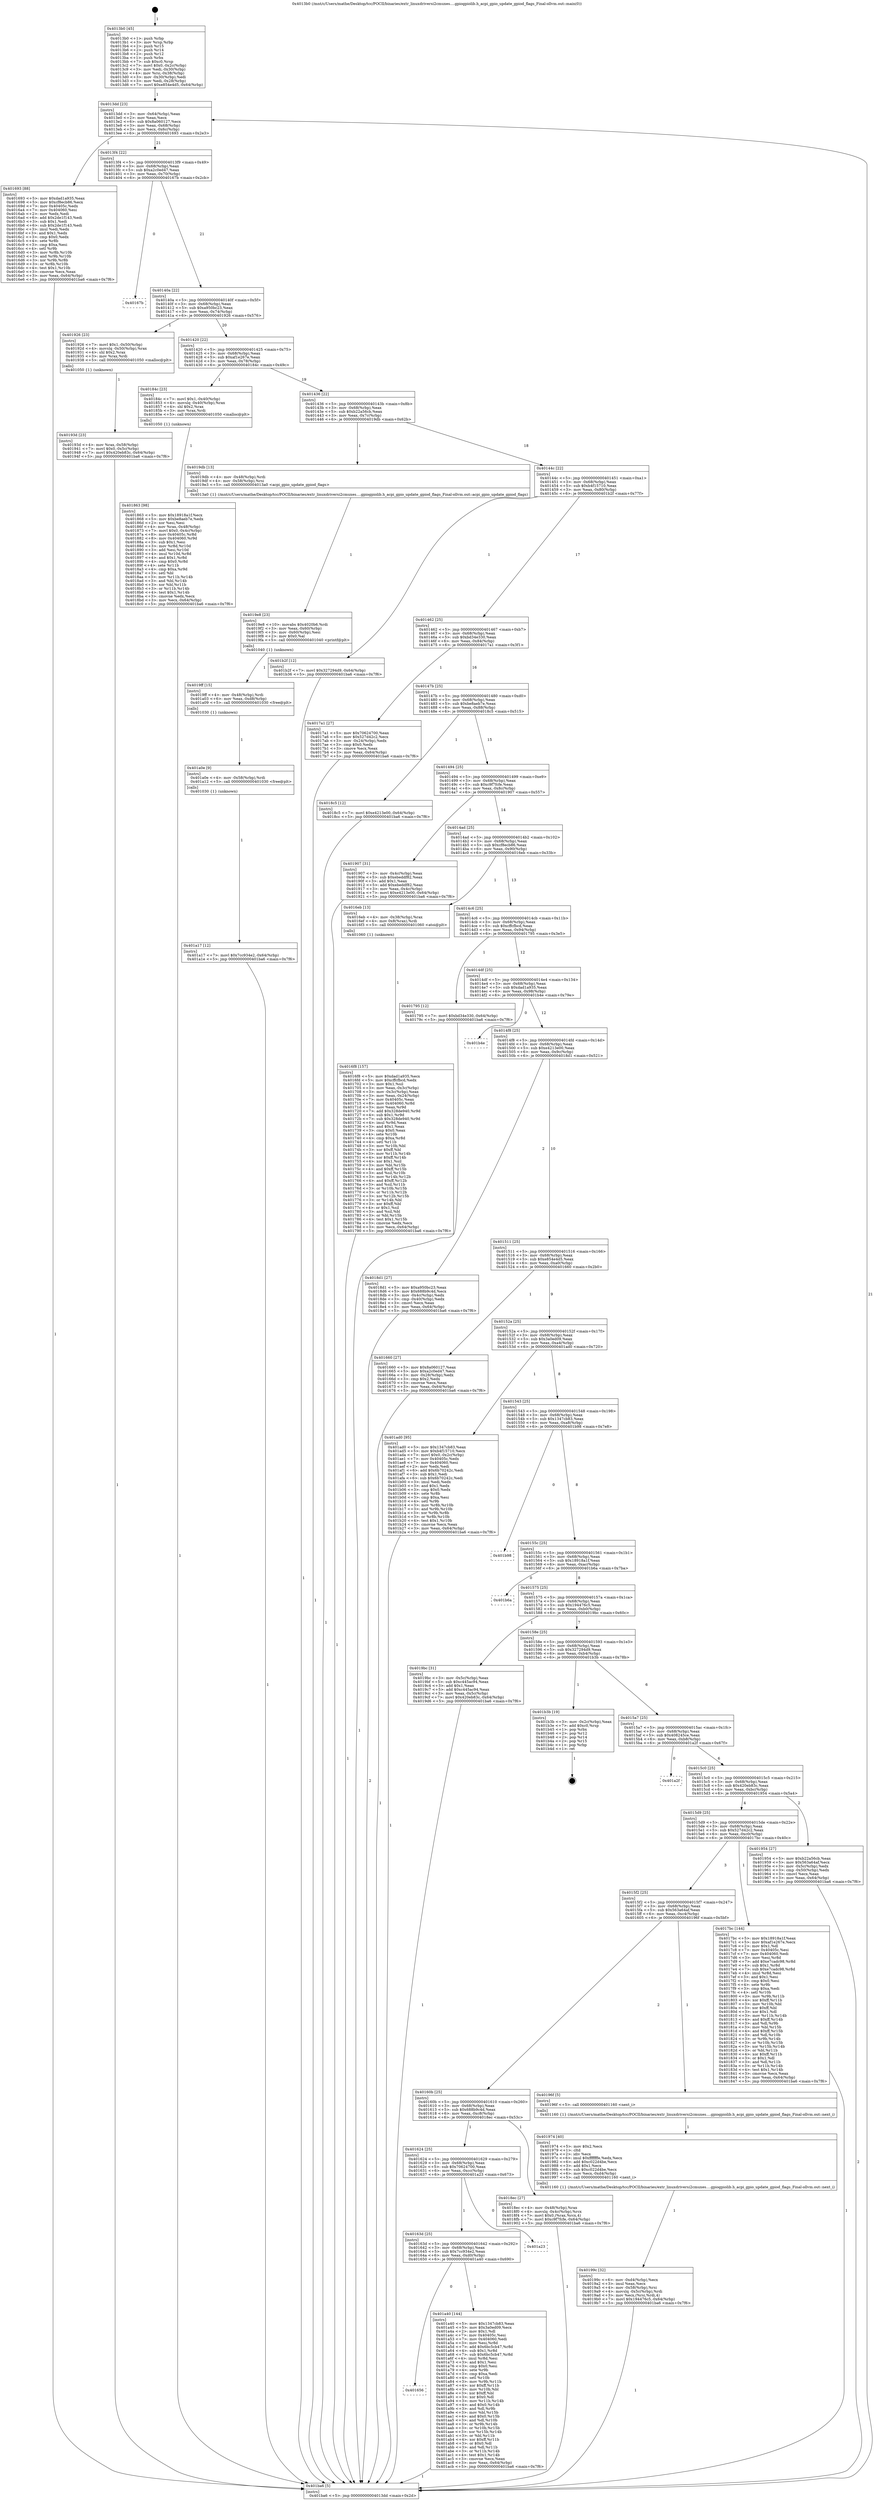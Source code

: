 digraph "0x4013b0" {
  label = "0x4013b0 (/mnt/c/Users/mathe/Desktop/tcc/POCII/binaries/extr_linuxdriversi2cmuxes....gpiogpiolib.h_acpi_gpio_update_gpiod_flags_Final-ollvm.out::main(0))"
  labelloc = "t"
  node[shape=record]

  Entry [label="",width=0.3,height=0.3,shape=circle,fillcolor=black,style=filled]
  "0x4013dd" [label="{
     0x4013dd [23]\l
     | [instrs]\l
     &nbsp;&nbsp;0x4013dd \<+3\>: mov -0x64(%rbp),%eax\l
     &nbsp;&nbsp;0x4013e0 \<+2\>: mov %eax,%ecx\l
     &nbsp;&nbsp;0x4013e2 \<+6\>: sub $0x8a060127,%ecx\l
     &nbsp;&nbsp;0x4013e8 \<+3\>: mov %eax,-0x68(%rbp)\l
     &nbsp;&nbsp;0x4013eb \<+3\>: mov %ecx,-0x6c(%rbp)\l
     &nbsp;&nbsp;0x4013ee \<+6\>: je 0000000000401693 \<main+0x2e3\>\l
  }"]
  "0x401693" [label="{
     0x401693 [88]\l
     | [instrs]\l
     &nbsp;&nbsp;0x401693 \<+5\>: mov $0xdad1a935,%eax\l
     &nbsp;&nbsp;0x401698 \<+5\>: mov $0xcf8ecb86,%ecx\l
     &nbsp;&nbsp;0x40169d \<+7\>: mov 0x40405c,%edx\l
     &nbsp;&nbsp;0x4016a4 \<+7\>: mov 0x404060,%esi\l
     &nbsp;&nbsp;0x4016ab \<+2\>: mov %edx,%edi\l
     &nbsp;&nbsp;0x4016ad \<+6\>: add $0x2de1f143,%edi\l
     &nbsp;&nbsp;0x4016b3 \<+3\>: sub $0x1,%edi\l
     &nbsp;&nbsp;0x4016b6 \<+6\>: sub $0x2de1f143,%edi\l
     &nbsp;&nbsp;0x4016bc \<+3\>: imul %edi,%edx\l
     &nbsp;&nbsp;0x4016bf \<+3\>: and $0x1,%edx\l
     &nbsp;&nbsp;0x4016c2 \<+3\>: cmp $0x0,%edx\l
     &nbsp;&nbsp;0x4016c5 \<+4\>: sete %r8b\l
     &nbsp;&nbsp;0x4016c9 \<+3\>: cmp $0xa,%esi\l
     &nbsp;&nbsp;0x4016cc \<+4\>: setl %r9b\l
     &nbsp;&nbsp;0x4016d0 \<+3\>: mov %r8b,%r10b\l
     &nbsp;&nbsp;0x4016d3 \<+3\>: and %r9b,%r10b\l
     &nbsp;&nbsp;0x4016d6 \<+3\>: xor %r9b,%r8b\l
     &nbsp;&nbsp;0x4016d9 \<+3\>: or %r8b,%r10b\l
     &nbsp;&nbsp;0x4016dc \<+4\>: test $0x1,%r10b\l
     &nbsp;&nbsp;0x4016e0 \<+3\>: cmovne %ecx,%eax\l
     &nbsp;&nbsp;0x4016e3 \<+3\>: mov %eax,-0x64(%rbp)\l
     &nbsp;&nbsp;0x4016e6 \<+5\>: jmp 0000000000401ba6 \<main+0x7f6\>\l
  }"]
  "0x4013f4" [label="{
     0x4013f4 [22]\l
     | [instrs]\l
     &nbsp;&nbsp;0x4013f4 \<+5\>: jmp 00000000004013f9 \<main+0x49\>\l
     &nbsp;&nbsp;0x4013f9 \<+3\>: mov -0x68(%rbp),%eax\l
     &nbsp;&nbsp;0x4013fc \<+5\>: sub $0xa2c0ed47,%eax\l
     &nbsp;&nbsp;0x401401 \<+3\>: mov %eax,-0x70(%rbp)\l
     &nbsp;&nbsp;0x401404 \<+6\>: je 000000000040167b \<main+0x2cb\>\l
  }"]
  Exit [label="",width=0.3,height=0.3,shape=circle,fillcolor=black,style=filled,peripheries=2]
  "0x40167b" [label="{
     0x40167b\l
  }", style=dashed]
  "0x40140a" [label="{
     0x40140a [22]\l
     | [instrs]\l
     &nbsp;&nbsp;0x40140a \<+5\>: jmp 000000000040140f \<main+0x5f\>\l
     &nbsp;&nbsp;0x40140f \<+3\>: mov -0x68(%rbp),%eax\l
     &nbsp;&nbsp;0x401412 \<+5\>: sub $0xa950bc23,%eax\l
     &nbsp;&nbsp;0x401417 \<+3\>: mov %eax,-0x74(%rbp)\l
     &nbsp;&nbsp;0x40141a \<+6\>: je 0000000000401926 \<main+0x576\>\l
  }"]
  "0x401656" [label="{
     0x401656\l
  }", style=dashed]
  "0x401926" [label="{
     0x401926 [23]\l
     | [instrs]\l
     &nbsp;&nbsp;0x401926 \<+7\>: movl $0x1,-0x50(%rbp)\l
     &nbsp;&nbsp;0x40192d \<+4\>: movslq -0x50(%rbp),%rax\l
     &nbsp;&nbsp;0x401931 \<+4\>: shl $0x2,%rax\l
     &nbsp;&nbsp;0x401935 \<+3\>: mov %rax,%rdi\l
     &nbsp;&nbsp;0x401938 \<+5\>: call 0000000000401050 \<malloc@plt\>\l
     | [calls]\l
     &nbsp;&nbsp;0x401050 \{1\} (unknown)\l
  }"]
  "0x401420" [label="{
     0x401420 [22]\l
     | [instrs]\l
     &nbsp;&nbsp;0x401420 \<+5\>: jmp 0000000000401425 \<main+0x75\>\l
     &nbsp;&nbsp;0x401425 \<+3\>: mov -0x68(%rbp),%eax\l
     &nbsp;&nbsp;0x401428 \<+5\>: sub $0xaf1e267e,%eax\l
     &nbsp;&nbsp;0x40142d \<+3\>: mov %eax,-0x78(%rbp)\l
     &nbsp;&nbsp;0x401430 \<+6\>: je 000000000040184c \<main+0x49c\>\l
  }"]
  "0x401a40" [label="{
     0x401a40 [144]\l
     | [instrs]\l
     &nbsp;&nbsp;0x401a40 \<+5\>: mov $0x1347cb83,%eax\l
     &nbsp;&nbsp;0x401a45 \<+5\>: mov $0x3a0ed09,%ecx\l
     &nbsp;&nbsp;0x401a4a \<+2\>: mov $0x1,%dl\l
     &nbsp;&nbsp;0x401a4c \<+7\>: mov 0x40405c,%esi\l
     &nbsp;&nbsp;0x401a53 \<+7\>: mov 0x404060,%edi\l
     &nbsp;&nbsp;0x401a5a \<+3\>: mov %esi,%r8d\l
     &nbsp;&nbsp;0x401a5d \<+7\>: add $0x6bc5cb47,%r8d\l
     &nbsp;&nbsp;0x401a64 \<+4\>: sub $0x1,%r8d\l
     &nbsp;&nbsp;0x401a68 \<+7\>: sub $0x6bc5cb47,%r8d\l
     &nbsp;&nbsp;0x401a6f \<+4\>: imul %r8d,%esi\l
     &nbsp;&nbsp;0x401a73 \<+3\>: and $0x1,%esi\l
     &nbsp;&nbsp;0x401a76 \<+3\>: cmp $0x0,%esi\l
     &nbsp;&nbsp;0x401a79 \<+4\>: sete %r9b\l
     &nbsp;&nbsp;0x401a7d \<+3\>: cmp $0xa,%edi\l
     &nbsp;&nbsp;0x401a80 \<+4\>: setl %r10b\l
     &nbsp;&nbsp;0x401a84 \<+3\>: mov %r9b,%r11b\l
     &nbsp;&nbsp;0x401a87 \<+4\>: xor $0xff,%r11b\l
     &nbsp;&nbsp;0x401a8b \<+3\>: mov %r10b,%bl\l
     &nbsp;&nbsp;0x401a8e \<+3\>: xor $0xff,%bl\l
     &nbsp;&nbsp;0x401a91 \<+3\>: xor $0x0,%dl\l
     &nbsp;&nbsp;0x401a94 \<+3\>: mov %r11b,%r14b\l
     &nbsp;&nbsp;0x401a97 \<+4\>: and $0x0,%r14b\l
     &nbsp;&nbsp;0x401a9b \<+3\>: and %dl,%r9b\l
     &nbsp;&nbsp;0x401a9e \<+3\>: mov %bl,%r15b\l
     &nbsp;&nbsp;0x401aa1 \<+4\>: and $0x0,%r15b\l
     &nbsp;&nbsp;0x401aa5 \<+3\>: and %dl,%r10b\l
     &nbsp;&nbsp;0x401aa8 \<+3\>: or %r9b,%r14b\l
     &nbsp;&nbsp;0x401aab \<+3\>: or %r10b,%r15b\l
     &nbsp;&nbsp;0x401aae \<+3\>: xor %r15b,%r14b\l
     &nbsp;&nbsp;0x401ab1 \<+3\>: or %bl,%r11b\l
     &nbsp;&nbsp;0x401ab4 \<+4\>: xor $0xff,%r11b\l
     &nbsp;&nbsp;0x401ab8 \<+3\>: or $0x0,%dl\l
     &nbsp;&nbsp;0x401abb \<+3\>: and %dl,%r11b\l
     &nbsp;&nbsp;0x401abe \<+3\>: or %r11b,%r14b\l
     &nbsp;&nbsp;0x401ac1 \<+4\>: test $0x1,%r14b\l
     &nbsp;&nbsp;0x401ac5 \<+3\>: cmovne %ecx,%eax\l
     &nbsp;&nbsp;0x401ac8 \<+3\>: mov %eax,-0x64(%rbp)\l
     &nbsp;&nbsp;0x401acb \<+5\>: jmp 0000000000401ba6 \<main+0x7f6\>\l
  }"]
  "0x40184c" [label="{
     0x40184c [23]\l
     | [instrs]\l
     &nbsp;&nbsp;0x40184c \<+7\>: movl $0x1,-0x40(%rbp)\l
     &nbsp;&nbsp;0x401853 \<+4\>: movslq -0x40(%rbp),%rax\l
     &nbsp;&nbsp;0x401857 \<+4\>: shl $0x2,%rax\l
     &nbsp;&nbsp;0x40185b \<+3\>: mov %rax,%rdi\l
     &nbsp;&nbsp;0x40185e \<+5\>: call 0000000000401050 \<malloc@plt\>\l
     | [calls]\l
     &nbsp;&nbsp;0x401050 \{1\} (unknown)\l
  }"]
  "0x401436" [label="{
     0x401436 [22]\l
     | [instrs]\l
     &nbsp;&nbsp;0x401436 \<+5\>: jmp 000000000040143b \<main+0x8b\>\l
     &nbsp;&nbsp;0x40143b \<+3\>: mov -0x68(%rbp),%eax\l
     &nbsp;&nbsp;0x40143e \<+5\>: sub $0xb22a56cb,%eax\l
     &nbsp;&nbsp;0x401443 \<+3\>: mov %eax,-0x7c(%rbp)\l
     &nbsp;&nbsp;0x401446 \<+6\>: je 00000000004019db \<main+0x62b\>\l
  }"]
  "0x40163d" [label="{
     0x40163d [25]\l
     | [instrs]\l
     &nbsp;&nbsp;0x40163d \<+5\>: jmp 0000000000401642 \<main+0x292\>\l
     &nbsp;&nbsp;0x401642 \<+3\>: mov -0x68(%rbp),%eax\l
     &nbsp;&nbsp;0x401645 \<+5\>: sub $0x7cc934e2,%eax\l
     &nbsp;&nbsp;0x40164a \<+6\>: mov %eax,-0xd0(%rbp)\l
     &nbsp;&nbsp;0x401650 \<+6\>: je 0000000000401a40 \<main+0x690\>\l
  }"]
  "0x4019db" [label="{
     0x4019db [13]\l
     | [instrs]\l
     &nbsp;&nbsp;0x4019db \<+4\>: mov -0x48(%rbp),%rdi\l
     &nbsp;&nbsp;0x4019df \<+4\>: mov -0x58(%rbp),%rsi\l
     &nbsp;&nbsp;0x4019e3 \<+5\>: call 00000000004013a0 \<acpi_gpio_update_gpiod_flags\>\l
     | [calls]\l
     &nbsp;&nbsp;0x4013a0 \{1\} (/mnt/c/Users/mathe/Desktop/tcc/POCII/binaries/extr_linuxdriversi2cmuxes....gpiogpiolib.h_acpi_gpio_update_gpiod_flags_Final-ollvm.out::acpi_gpio_update_gpiod_flags)\l
  }"]
  "0x40144c" [label="{
     0x40144c [22]\l
     | [instrs]\l
     &nbsp;&nbsp;0x40144c \<+5\>: jmp 0000000000401451 \<main+0xa1\>\l
     &nbsp;&nbsp;0x401451 \<+3\>: mov -0x68(%rbp),%eax\l
     &nbsp;&nbsp;0x401454 \<+5\>: sub $0xb4f15710,%eax\l
     &nbsp;&nbsp;0x401459 \<+3\>: mov %eax,-0x80(%rbp)\l
     &nbsp;&nbsp;0x40145c \<+6\>: je 0000000000401b2f \<main+0x77f\>\l
  }"]
  "0x401a23" [label="{
     0x401a23\l
  }", style=dashed]
  "0x401b2f" [label="{
     0x401b2f [12]\l
     | [instrs]\l
     &nbsp;&nbsp;0x401b2f \<+7\>: movl $0x327294d9,-0x64(%rbp)\l
     &nbsp;&nbsp;0x401b36 \<+5\>: jmp 0000000000401ba6 \<main+0x7f6\>\l
  }"]
  "0x401462" [label="{
     0x401462 [25]\l
     | [instrs]\l
     &nbsp;&nbsp;0x401462 \<+5\>: jmp 0000000000401467 \<main+0xb7\>\l
     &nbsp;&nbsp;0x401467 \<+3\>: mov -0x68(%rbp),%eax\l
     &nbsp;&nbsp;0x40146a \<+5\>: sub $0xbd34e330,%eax\l
     &nbsp;&nbsp;0x40146f \<+6\>: mov %eax,-0x84(%rbp)\l
     &nbsp;&nbsp;0x401475 \<+6\>: je 00000000004017a1 \<main+0x3f1\>\l
  }"]
  "0x401a17" [label="{
     0x401a17 [12]\l
     | [instrs]\l
     &nbsp;&nbsp;0x401a17 \<+7\>: movl $0x7cc934e2,-0x64(%rbp)\l
     &nbsp;&nbsp;0x401a1e \<+5\>: jmp 0000000000401ba6 \<main+0x7f6\>\l
  }"]
  "0x4017a1" [label="{
     0x4017a1 [27]\l
     | [instrs]\l
     &nbsp;&nbsp;0x4017a1 \<+5\>: mov $0x70624700,%eax\l
     &nbsp;&nbsp;0x4017a6 \<+5\>: mov $0x527d42c2,%ecx\l
     &nbsp;&nbsp;0x4017ab \<+3\>: mov -0x24(%rbp),%edx\l
     &nbsp;&nbsp;0x4017ae \<+3\>: cmp $0x0,%edx\l
     &nbsp;&nbsp;0x4017b1 \<+3\>: cmove %ecx,%eax\l
     &nbsp;&nbsp;0x4017b4 \<+3\>: mov %eax,-0x64(%rbp)\l
     &nbsp;&nbsp;0x4017b7 \<+5\>: jmp 0000000000401ba6 \<main+0x7f6\>\l
  }"]
  "0x40147b" [label="{
     0x40147b [25]\l
     | [instrs]\l
     &nbsp;&nbsp;0x40147b \<+5\>: jmp 0000000000401480 \<main+0xd0\>\l
     &nbsp;&nbsp;0x401480 \<+3\>: mov -0x68(%rbp),%eax\l
     &nbsp;&nbsp;0x401483 \<+5\>: sub $0xbe8aeb7e,%eax\l
     &nbsp;&nbsp;0x401488 \<+6\>: mov %eax,-0x88(%rbp)\l
     &nbsp;&nbsp;0x40148e \<+6\>: je 00000000004018c5 \<main+0x515\>\l
  }"]
  "0x401a0e" [label="{
     0x401a0e [9]\l
     | [instrs]\l
     &nbsp;&nbsp;0x401a0e \<+4\>: mov -0x58(%rbp),%rdi\l
     &nbsp;&nbsp;0x401a12 \<+5\>: call 0000000000401030 \<free@plt\>\l
     | [calls]\l
     &nbsp;&nbsp;0x401030 \{1\} (unknown)\l
  }"]
  "0x4018c5" [label="{
     0x4018c5 [12]\l
     | [instrs]\l
     &nbsp;&nbsp;0x4018c5 \<+7\>: movl $0xe4213e00,-0x64(%rbp)\l
     &nbsp;&nbsp;0x4018cc \<+5\>: jmp 0000000000401ba6 \<main+0x7f6\>\l
  }"]
  "0x401494" [label="{
     0x401494 [25]\l
     | [instrs]\l
     &nbsp;&nbsp;0x401494 \<+5\>: jmp 0000000000401499 \<main+0xe9\>\l
     &nbsp;&nbsp;0x401499 \<+3\>: mov -0x68(%rbp),%eax\l
     &nbsp;&nbsp;0x40149c \<+5\>: sub $0xc9f7fcfe,%eax\l
     &nbsp;&nbsp;0x4014a1 \<+6\>: mov %eax,-0x8c(%rbp)\l
     &nbsp;&nbsp;0x4014a7 \<+6\>: je 0000000000401907 \<main+0x557\>\l
  }"]
  "0x4019ff" [label="{
     0x4019ff [15]\l
     | [instrs]\l
     &nbsp;&nbsp;0x4019ff \<+4\>: mov -0x48(%rbp),%rdi\l
     &nbsp;&nbsp;0x401a03 \<+6\>: mov %eax,-0xd8(%rbp)\l
     &nbsp;&nbsp;0x401a09 \<+5\>: call 0000000000401030 \<free@plt\>\l
     | [calls]\l
     &nbsp;&nbsp;0x401030 \{1\} (unknown)\l
  }"]
  "0x401907" [label="{
     0x401907 [31]\l
     | [instrs]\l
     &nbsp;&nbsp;0x401907 \<+3\>: mov -0x4c(%rbp),%eax\l
     &nbsp;&nbsp;0x40190a \<+5\>: sub $0xebeddf82,%eax\l
     &nbsp;&nbsp;0x40190f \<+3\>: add $0x1,%eax\l
     &nbsp;&nbsp;0x401912 \<+5\>: add $0xebeddf82,%eax\l
     &nbsp;&nbsp;0x401917 \<+3\>: mov %eax,-0x4c(%rbp)\l
     &nbsp;&nbsp;0x40191a \<+7\>: movl $0xe4213e00,-0x64(%rbp)\l
     &nbsp;&nbsp;0x401921 \<+5\>: jmp 0000000000401ba6 \<main+0x7f6\>\l
  }"]
  "0x4014ad" [label="{
     0x4014ad [25]\l
     | [instrs]\l
     &nbsp;&nbsp;0x4014ad \<+5\>: jmp 00000000004014b2 \<main+0x102\>\l
     &nbsp;&nbsp;0x4014b2 \<+3\>: mov -0x68(%rbp),%eax\l
     &nbsp;&nbsp;0x4014b5 \<+5\>: sub $0xcf8ecb86,%eax\l
     &nbsp;&nbsp;0x4014ba \<+6\>: mov %eax,-0x90(%rbp)\l
     &nbsp;&nbsp;0x4014c0 \<+6\>: je 00000000004016eb \<main+0x33b\>\l
  }"]
  "0x4019e8" [label="{
     0x4019e8 [23]\l
     | [instrs]\l
     &nbsp;&nbsp;0x4019e8 \<+10\>: movabs $0x4020b6,%rdi\l
     &nbsp;&nbsp;0x4019f2 \<+3\>: mov %eax,-0x60(%rbp)\l
     &nbsp;&nbsp;0x4019f5 \<+3\>: mov -0x60(%rbp),%esi\l
     &nbsp;&nbsp;0x4019f8 \<+2\>: mov $0x0,%al\l
     &nbsp;&nbsp;0x4019fa \<+5\>: call 0000000000401040 \<printf@plt\>\l
     | [calls]\l
     &nbsp;&nbsp;0x401040 \{1\} (unknown)\l
  }"]
  "0x4016eb" [label="{
     0x4016eb [13]\l
     | [instrs]\l
     &nbsp;&nbsp;0x4016eb \<+4\>: mov -0x38(%rbp),%rax\l
     &nbsp;&nbsp;0x4016ef \<+4\>: mov 0x8(%rax),%rdi\l
     &nbsp;&nbsp;0x4016f3 \<+5\>: call 0000000000401060 \<atoi@plt\>\l
     | [calls]\l
     &nbsp;&nbsp;0x401060 \{1\} (unknown)\l
  }"]
  "0x4014c6" [label="{
     0x4014c6 [25]\l
     | [instrs]\l
     &nbsp;&nbsp;0x4014c6 \<+5\>: jmp 00000000004014cb \<main+0x11b\>\l
     &nbsp;&nbsp;0x4014cb \<+3\>: mov -0x68(%rbp),%eax\l
     &nbsp;&nbsp;0x4014ce \<+5\>: sub $0xcffcfbcd,%eax\l
     &nbsp;&nbsp;0x4014d3 \<+6\>: mov %eax,-0x94(%rbp)\l
     &nbsp;&nbsp;0x4014d9 \<+6\>: je 0000000000401795 \<main+0x3e5\>\l
  }"]
  "0x40199c" [label="{
     0x40199c [32]\l
     | [instrs]\l
     &nbsp;&nbsp;0x40199c \<+6\>: mov -0xd4(%rbp),%ecx\l
     &nbsp;&nbsp;0x4019a2 \<+3\>: imul %eax,%ecx\l
     &nbsp;&nbsp;0x4019a5 \<+4\>: mov -0x58(%rbp),%rsi\l
     &nbsp;&nbsp;0x4019a9 \<+4\>: movslq -0x5c(%rbp),%rdi\l
     &nbsp;&nbsp;0x4019ad \<+3\>: mov %ecx,(%rsi,%rdi,4)\l
     &nbsp;&nbsp;0x4019b0 \<+7\>: movl $0x194476c5,-0x64(%rbp)\l
     &nbsp;&nbsp;0x4019b7 \<+5\>: jmp 0000000000401ba6 \<main+0x7f6\>\l
  }"]
  "0x401795" [label="{
     0x401795 [12]\l
     | [instrs]\l
     &nbsp;&nbsp;0x401795 \<+7\>: movl $0xbd34e330,-0x64(%rbp)\l
     &nbsp;&nbsp;0x40179c \<+5\>: jmp 0000000000401ba6 \<main+0x7f6\>\l
  }"]
  "0x4014df" [label="{
     0x4014df [25]\l
     | [instrs]\l
     &nbsp;&nbsp;0x4014df \<+5\>: jmp 00000000004014e4 \<main+0x134\>\l
     &nbsp;&nbsp;0x4014e4 \<+3\>: mov -0x68(%rbp),%eax\l
     &nbsp;&nbsp;0x4014e7 \<+5\>: sub $0xdad1a935,%eax\l
     &nbsp;&nbsp;0x4014ec \<+6\>: mov %eax,-0x98(%rbp)\l
     &nbsp;&nbsp;0x4014f2 \<+6\>: je 0000000000401b4e \<main+0x79e\>\l
  }"]
  "0x401974" [label="{
     0x401974 [40]\l
     | [instrs]\l
     &nbsp;&nbsp;0x401974 \<+5\>: mov $0x2,%ecx\l
     &nbsp;&nbsp;0x401979 \<+1\>: cltd\l
     &nbsp;&nbsp;0x40197a \<+2\>: idiv %ecx\l
     &nbsp;&nbsp;0x40197c \<+6\>: imul $0xfffffffe,%edx,%ecx\l
     &nbsp;&nbsp;0x401982 \<+6\>: add $0xc022d4be,%ecx\l
     &nbsp;&nbsp;0x401988 \<+3\>: add $0x1,%ecx\l
     &nbsp;&nbsp;0x40198b \<+6\>: sub $0xc022d4be,%ecx\l
     &nbsp;&nbsp;0x401991 \<+6\>: mov %ecx,-0xd4(%rbp)\l
     &nbsp;&nbsp;0x401997 \<+5\>: call 0000000000401160 \<next_i\>\l
     | [calls]\l
     &nbsp;&nbsp;0x401160 \{1\} (/mnt/c/Users/mathe/Desktop/tcc/POCII/binaries/extr_linuxdriversi2cmuxes....gpiogpiolib.h_acpi_gpio_update_gpiod_flags_Final-ollvm.out::next_i)\l
  }"]
  "0x401b4e" [label="{
     0x401b4e\l
  }", style=dashed]
  "0x4014f8" [label="{
     0x4014f8 [25]\l
     | [instrs]\l
     &nbsp;&nbsp;0x4014f8 \<+5\>: jmp 00000000004014fd \<main+0x14d\>\l
     &nbsp;&nbsp;0x4014fd \<+3\>: mov -0x68(%rbp),%eax\l
     &nbsp;&nbsp;0x401500 \<+5\>: sub $0xe4213e00,%eax\l
     &nbsp;&nbsp;0x401505 \<+6\>: mov %eax,-0x9c(%rbp)\l
     &nbsp;&nbsp;0x40150b \<+6\>: je 00000000004018d1 \<main+0x521\>\l
  }"]
  "0x40193d" [label="{
     0x40193d [23]\l
     | [instrs]\l
     &nbsp;&nbsp;0x40193d \<+4\>: mov %rax,-0x58(%rbp)\l
     &nbsp;&nbsp;0x401941 \<+7\>: movl $0x0,-0x5c(%rbp)\l
     &nbsp;&nbsp;0x401948 \<+7\>: movl $0x420eb83c,-0x64(%rbp)\l
     &nbsp;&nbsp;0x40194f \<+5\>: jmp 0000000000401ba6 \<main+0x7f6\>\l
  }"]
  "0x4018d1" [label="{
     0x4018d1 [27]\l
     | [instrs]\l
     &nbsp;&nbsp;0x4018d1 \<+5\>: mov $0xa950bc23,%eax\l
     &nbsp;&nbsp;0x4018d6 \<+5\>: mov $0x688b9c4d,%ecx\l
     &nbsp;&nbsp;0x4018db \<+3\>: mov -0x4c(%rbp),%edx\l
     &nbsp;&nbsp;0x4018de \<+3\>: cmp -0x40(%rbp),%edx\l
     &nbsp;&nbsp;0x4018e1 \<+3\>: cmovl %ecx,%eax\l
     &nbsp;&nbsp;0x4018e4 \<+3\>: mov %eax,-0x64(%rbp)\l
     &nbsp;&nbsp;0x4018e7 \<+5\>: jmp 0000000000401ba6 \<main+0x7f6\>\l
  }"]
  "0x401511" [label="{
     0x401511 [25]\l
     | [instrs]\l
     &nbsp;&nbsp;0x401511 \<+5\>: jmp 0000000000401516 \<main+0x166\>\l
     &nbsp;&nbsp;0x401516 \<+3\>: mov -0x68(%rbp),%eax\l
     &nbsp;&nbsp;0x401519 \<+5\>: sub $0xe854e4d5,%eax\l
     &nbsp;&nbsp;0x40151e \<+6\>: mov %eax,-0xa0(%rbp)\l
     &nbsp;&nbsp;0x401524 \<+6\>: je 0000000000401660 \<main+0x2b0\>\l
  }"]
  "0x401624" [label="{
     0x401624 [25]\l
     | [instrs]\l
     &nbsp;&nbsp;0x401624 \<+5\>: jmp 0000000000401629 \<main+0x279\>\l
     &nbsp;&nbsp;0x401629 \<+3\>: mov -0x68(%rbp),%eax\l
     &nbsp;&nbsp;0x40162c \<+5\>: sub $0x70624700,%eax\l
     &nbsp;&nbsp;0x401631 \<+6\>: mov %eax,-0xcc(%rbp)\l
     &nbsp;&nbsp;0x401637 \<+6\>: je 0000000000401a23 \<main+0x673\>\l
  }"]
  "0x401660" [label="{
     0x401660 [27]\l
     | [instrs]\l
     &nbsp;&nbsp;0x401660 \<+5\>: mov $0x8a060127,%eax\l
     &nbsp;&nbsp;0x401665 \<+5\>: mov $0xa2c0ed47,%ecx\l
     &nbsp;&nbsp;0x40166a \<+3\>: mov -0x28(%rbp),%edx\l
     &nbsp;&nbsp;0x40166d \<+3\>: cmp $0x2,%edx\l
     &nbsp;&nbsp;0x401670 \<+3\>: cmovne %ecx,%eax\l
     &nbsp;&nbsp;0x401673 \<+3\>: mov %eax,-0x64(%rbp)\l
     &nbsp;&nbsp;0x401676 \<+5\>: jmp 0000000000401ba6 \<main+0x7f6\>\l
  }"]
  "0x40152a" [label="{
     0x40152a [25]\l
     | [instrs]\l
     &nbsp;&nbsp;0x40152a \<+5\>: jmp 000000000040152f \<main+0x17f\>\l
     &nbsp;&nbsp;0x40152f \<+3\>: mov -0x68(%rbp),%eax\l
     &nbsp;&nbsp;0x401532 \<+5\>: sub $0x3a0ed09,%eax\l
     &nbsp;&nbsp;0x401537 \<+6\>: mov %eax,-0xa4(%rbp)\l
     &nbsp;&nbsp;0x40153d \<+6\>: je 0000000000401ad0 \<main+0x720\>\l
  }"]
  "0x401ba6" [label="{
     0x401ba6 [5]\l
     | [instrs]\l
     &nbsp;&nbsp;0x401ba6 \<+5\>: jmp 00000000004013dd \<main+0x2d\>\l
  }"]
  "0x4013b0" [label="{
     0x4013b0 [45]\l
     | [instrs]\l
     &nbsp;&nbsp;0x4013b0 \<+1\>: push %rbp\l
     &nbsp;&nbsp;0x4013b1 \<+3\>: mov %rsp,%rbp\l
     &nbsp;&nbsp;0x4013b4 \<+2\>: push %r15\l
     &nbsp;&nbsp;0x4013b6 \<+2\>: push %r14\l
     &nbsp;&nbsp;0x4013b8 \<+2\>: push %r12\l
     &nbsp;&nbsp;0x4013ba \<+1\>: push %rbx\l
     &nbsp;&nbsp;0x4013bb \<+7\>: sub $0xc0,%rsp\l
     &nbsp;&nbsp;0x4013c2 \<+7\>: movl $0x0,-0x2c(%rbp)\l
     &nbsp;&nbsp;0x4013c9 \<+3\>: mov %edi,-0x30(%rbp)\l
     &nbsp;&nbsp;0x4013cc \<+4\>: mov %rsi,-0x38(%rbp)\l
     &nbsp;&nbsp;0x4013d0 \<+3\>: mov -0x30(%rbp),%edi\l
     &nbsp;&nbsp;0x4013d3 \<+3\>: mov %edi,-0x28(%rbp)\l
     &nbsp;&nbsp;0x4013d6 \<+7\>: movl $0xe854e4d5,-0x64(%rbp)\l
  }"]
  "0x4016f8" [label="{
     0x4016f8 [157]\l
     | [instrs]\l
     &nbsp;&nbsp;0x4016f8 \<+5\>: mov $0xdad1a935,%ecx\l
     &nbsp;&nbsp;0x4016fd \<+5\>: mov $0xcffcfbcd,%edx\l
     &nbsp;&nbsp;0x401702 \<+3\>: mov $0x1,%sil\l
     &nbsp;&nbsp;0x401705 \<+3\>: mov %eax,-0x3c(%rbp)\l
     &nbsp;&nbsp;0x401708 \<+3\>: mov -0x3c(%rbp),%eax\l
     &nbsp;&nbsp;0x40170b \<+3\>: mov %eax,-0x24(%rbp)\l
     &nbsp;&nbsp;0x40170e \<+7\>: mov 0x40405c,%eax\l
     &nbsp;&nbsp;0x401715 \<+8\>: mov 0x404060,%r8d\l
     &nbsp;&nbsp;0x40171d \<+3\>: mov %eax,%r9d\l
     &nbsp;&nbsp;0x401720 \<+7\>: add $0x328de940,%r9d\l
     &nbsp;&nbsp;0x401727 \<+4\>: sub $0x1,%r9d\l
     &nbsp;&nbsp;0x40172b \<+7\>: sub $0x328de940,%r9d\l
     &nbsp;&nbsp;0x401732 \<+4\>: imul %r9d,%eax\l
     &nbsp;&nbsp;0x401736 \<+3\>: and $0x1,%eax\l
     &nbsp;&nbsp;0x401739 \<+3\>: cmp $0x0,%eax\l
     &nbsp;&nbsp;0x40173c \<+4\>: sete %r10b\l
     &nbsp;&nbsp;0x401740 \<+4\>: cmp $0xa,%r8d\l
     &nbsp;&nbsp;0x401744 \<+4\>: setl %r11b\l
     &nbsp;&nbsp;0x401748 \<+3\>: mov %r10b,%bl\l
     &nbsp;&nbsp;0x40174b \<+3\>: xor $0xff,%bl\l
     &nbsp;&nbsp;0x40174e \<+3\>: mov %r11b,%r14b\l
     &nbsp;&nbsp;0x401751 \<+4\>: xor $0xff,%r14b\l
     &nbsp;&nbsp;0x401755 \<+4\>: xor $0x1,%sil\l
     &nbsp;&nbsp;0x401759 \<+3\>: mov %bl,%r15b\l
     &nbsp;&nbsp;0x40175c \<+4\>: and $0xff,%r15b\l
     &nbsp;&nbsp;0x401760 \<+3\>: and %sil,%r10b\l
     &nbsp;&nbsp;0x401763 \<+3\>: mov %r14b,%r12b\l
     &nbsp;&nbsp;0x401766 \<+4\>: and $0xff,%r12b\l
     &nbsp;&nbsp;0x40176a \<+3\>: and %sil,%r11b\l
     &nbsp;&nbsp;0x40176d \<+3\>: or %r10b,%r15b\l
     &nbsp;&nbsp;0x401770 \<+3\>: or %r11b,%r12b\l
     &nbsp;&nbsp;0x401773 \<+3\>: xor %r12b,%r15b\l
     &nbsp;&nbsp;0x401776 \<+3\>: or %r14b,%bl\l
     &nbsp;&nbsp;0x401779 \<+3\>: xor $0xff,%bl\l
     &nbsp;&nbsp;0x40177c \<+4\>: or $0x1,%sil\l
     &nbsp;&nbsp;0x401780 \<+3\>: and %sil,%bl\l
     &nbsp;&nbsp;0x401783 \<+3\>: or %bl,%r15b\l
     &nbsp;&nbsp;0x401786 \<+4\>: test $0x1,%r15b\l
     &nbsp;&nbsp;0x40178a \<+3\>: cmovne %edx,%ecx\l
     &nbsp;&nbsp;0x40178d \<+3\>: mov %ecx,-0x64(%rbp)\l
     &nbsp;&nbsp;0x401790 \<+5\>: jmp 0000000000401ba6 \<main+0x7f6\>\l
  }"]
  "0x4018ec" [label="{
     0x4018ec [27]\l
     | [instrs]\l
     &nbsp;&nbsp;0x4018ec \<+4\>: mov -0x48(%rbp),%rax\l
     &nbsp;&nbsp;0x4018f0 \<+4\>: movslq -0x4c(%rbp),%rcx\l
     &nbsp;&nbsp;0x4018f4 \<+7\>: movl $0x0,(%rax,%rcx,4)\l
     &nbsp;&nbsp;0x4018fb \<+7\>: movl $0xc9f7fcfe,-0x64(%rbp)\l
     &nbsp;&nbsp;0x401902 \<+5\>: jmp 0000000000401ba6 \<main+0x7f6\>\l
  }"]
  "0x401ad0" [label="{
     0x401ad0 [95]\l
     | [instrs]\l
     &nbsp;&nbsp;0x401ad0 \<+5\>: mov $0x1347cb83,%eax\l
     &nbsp;&nbsp;0x401ad5 \<+5\>: mov $0xb4f15710,%ecx\l
     &nbsp;&nbsp;0x401ada \<+7\>: movl $0x0,-0x2c(%rbp)\l
     &nbsp;&nbsp;0x401ae1 \<+7\>: mov 0x40405c,%edx\l
     &nbsp;&nbsp;0x401ae8 \<+7\>: mov 0x404060,%esi\l
     &nbsp;&nbsp;0x401aef \<+2\>: mov %edx,%edi\l
     &nbsp;&nbsp;0x401af1 \<+6\>: add $0x6b70242c,%edi\l
     &nbsp;&nbsp;0x401af7 \<+3\>: sub $0x1,%edi\l
     &nbsp;&nbsp;0x401afa \<+6\>: sub $0x6b70242c,%edi\l
     &nbsp;&nbsp;0x401b00 \<+3\>: imul %edi,%edx\l
     &nbsp;&nbsp;0x401b03 \<+3\>: and $0x1,%edx\l
     &nbsp;&nbsp;0x401b06 \<+3\>: cmp $0x0,%edx\l
     &nbsp;&nbsp;0x401b09 \<+4\>: sete %r8b\l
     &nbsp;&nbsp;0x401b0d \<+3\>: cmp $0xa,%esi\l
     &nbsp;&nbsp;0x401b10 \<+4\>: setl %r9b\l
     &nbsp;&nbsp;0x401b14 \<+3\>: mov %r8b,%r10b\l
     &nbsp;&nbsp;0x401b17 \<+3\>: and %r9b,%r10b\l
     &nbsp;&nbsp;0x401b1a \<+3\>: xor %r9b,%r8b\l
     &nbsp;&nbsp;0x401b1d \<+3\>: or %r8b,%r10b\l
     &nbsp;&nbsp;0x401b20 \<+4\>: test $0x1,%r10b\l
     &nbsp;&nbsp;0x401b24 \<+3\>: cmovne %ecx,%eax\l
     &nbsp;&nbsp;0x401b27 \<+3\>: mov %eax,-0x64(%rbp)\l
     &nbsp;&nbsp;0x401b2a \<+5\>: jmp 0000000000401ba6 \<main+0x7f6\>\l
  }"]
  "0x401543" [label="{
     0x401543 [25]\l
     | [instrs]\l
     &nbsp;&nbsp;0x401543 \<+5\>: jmp 0000000000401548 \<main+0x198\>\l
     &nbsp;&nbsp;0x401548 \<+3\>: mov -0x68(%rbp),%eax\l
     &nbsp;&nbsp;0x40154b \<+5\>: sub $0x1347cb83,%eax\l
     &nbsp;&nbsp;0x401550 \<+6\>: mov %eax,-0xa8(%rbp)\l
     &nbsp;&nbsp;0x401556 \<+6\>: je 0000000000401b98 \<main+0x7e8\>\l
  }"]
  "0x40160b" [label="{
     0x40160b [25]\l
     | [instrs]\l
     &nbsp;&nbsp;0x40160b \<+5\>: jmp 0000000000401610 \<main+0x260\>\l
     &nbsp;&nbsp;0x401610 \<+3\>: mov -0x68(%rbp),%eax\l
     &nbsp;&nbsp;0x401613 \<+5\>: sub $0x688b9c4d,%eax\l
     &nbsp;&nbsp;0x401618 \<+6\>: mov %eax,-0xc8(%rbp)\l
     &nbsp;&nbsp;0x40161e \<+6\>: je 00000000004018ec \<main+0x53c\>\l
  }"]
  "0x401b98" [label="{
     0x401b98\l
  }", style=dashed]
  "0x40155c" [label="{
     0x40155c [25]\l
     | [instrs]\l
     &nbsp;&nbsp;0x40155c \<+5\>: jmp 0000000000401561 \<main+0x1b1\>\l
     &nbsp;&nbsp;0x401561 \<+3\>: mov -0x68(%rbp),%eax\l
     &nbsp;&nbsp;0x401564 \<+5\>: sub $0x18918a1f,%eax\l
     &nbsp;&nbsp;0x401569 \<+6\>: mov %eax,-0xac(%rbp)\l
     &nbsp;&nbsp;0x40156f \<+6\>: je 0000000000401b6a \<main+0x7ba\>\l
  }"]
  "0x40196f" [label="{
     0x40196f [5]\l
     | [instrs]\l
     &nbsp;&nbsp;0x40196f \<+5\>: call 0000000000401160 \<next_i\>\l
     | [calls]\l
     &nbsp;&nbsp;0x401160 \{1\} (/mnt/c/Users/mathe/Desktop/tcc/POCII/binaries/extr_linuxdriversi2cmuxes....gpiogpiolib.h_acpi_gpio_update_gpiod_flags_Final-ollvm.out::next_i)\l
  }"]
  "0x401b6a" [label="{
     0x401b6a\l
  }", style=dashed]
  "0x401575" [label="{
     0x401575 [25]\l
     | [instrs]\l
     &nbsp;&nbsp;0x401575 \<+5\>: jmp 000000000040157a \<main+0x1ca\>\l
     &nbsp;&nbsp;0x40157a \<+3\>: mov -0x68(%rbp),%eax\l
     &nbsp;&nbsp;0x40157d \<+5\>: sub $0x194476c5,%eax\l
     &nbsp;&nbsp;0x401582 \<+6\>: mov %eax,-0xb0(%rbp)\l
     &nbsp;&nbsp;0x401588 \<+6\>: je 00000000004019bc \<main+0x60c\>\l
  }"]
  "0x401863" [label="{
     0x401863 [98]\l
     | [instrs]\l
     &nbsp;&nbsp;0x401863 \<+5\>: mov $0x18918a1f,%ecx\l
     &nbsp;&nbsp;0x401868 \<+5\>: mov $0xbe8aeb7e,%edx\l
     &nbsp;&nbsp;0x40186d \<+2\>: xor %esi,%esi\l
     &nbsp;&nbsp;0x40186f \<+4\>: mov %rax,-0x48(%rbp)\l
     &nbsp;&nbsp;0x401873 \<+7\>: movl $0x0,-0x4c(%rbp)\l
     &nbsp;&nbsp;0x40187a \<+8\>: mov 0x40405c,%r8d\l
     &nbsp;&nbsp;0x401882 \<+8\>: mov 0x404060,%r9d\l
     &nbsp;&nbsp;0x40188a \<+3\>: sub $0x1,%esi\l
     &nbsp;&nbsp;0x40188d \<+3\>: mov %r8d,%r10d\l
     &nbsp;&nbsp;0x401890 \<+3\>: add %esi,%r10d\l
     &nbsp;&nbsp;0x401893 \<+4\>: imul %r10d,%r8d\l
     &nbsp;&nbsp;0x401897 \<+4\>: and $0x1,%r8d\l
     &nbsp;&nbsp;0x40189b \<+4\>: cmp $0x0,%r8d\l
     &nbsp;&nbsp;0x40189f \<+4\>: sete %r11b\l
     &nbsp;&nbsp;0x4018a3 \<+4\>: cmp $0xa,%r9d\l
     &nbsp;&nbsp;0x4018a7 \<+3\>: setl %bl\l
     &nbsp;&nbsp;0x4018aa \<+3\>: mov %r11b,%r14b\l
     &nbsp;&nbsp;0x4018ad \<+3\>: and %bl,%r14b\l
     &nbsp;&nbsp;0x4018b0 \<+3\>: xor %bl,%r11b\l
     &nbsp;&nbsp;0x4018b3 \<+3\>: or %r11b,%r14b\l
     &nbsp;&nbsp;0x4018b6 \<+4\>: test $0x1,%r14b\l
     &nbsp;&nbsp;0x4018ba \<+3\>: cmovne %edx,%ecx\l
     &nbsp;&nbsp;0x4018bd \<+3\>: mov %ecx,-0x64(%rbp)\l
     &nbsp;&nbsp;0x4018c0 \<+5\>: jmp 0000000000401ba6 \<main+0x7f6\>\l
  }"]
  "0x4019bc" [label="{
     0x4019bc [31]\l
     | [instrs]\l
     &nbsp;&nbsp;0x4019bc \<+3\>: mov -0x5c(%rbp),%eax\l
     &nbsp;&nbsp;0x4019bf \<+5\>: sub $0xc445ac94,%eax\l
     &nbsp;&nbsp;0x4019c4 \<+3\>: add $0x1,%eax\l
     &nbsp;&nbsp;0x4019c7 \<+5\>: add $0xc445ac94,%eax\l
     &nbsp;&nbsp;0x4019cc \<+3\>: mov %eax,-0x5c(%rbp)\l
     &nbsp;&nbsp;0x4019cf \<+7\>: movl $0x420eb83c,-0x64(%rbp)\l
     &nbsp;&nbsp;0x4019d6 \<+5\>: jmp 0000000000401ba6 \<main+0x7f6\>\l
  }"]
  "0x40158e" [label="{
     0x40158e [25]\l
     | [instrs]\l
     &nbsp;&nbsp;0x40158e \<+5\>: jmp 0000000000401593 \<main+0x1e3\>\l
     &nbsp;&nbsp;0x401593 \<+3\>: mov -0x68(%rbp),%eax\l
     &nbsp;&nbsp;0x401596 \<+5\>: sub $0x327294d9,%eax\l
     &nbsp;&nbsp;0x40159b \<+6\>: mov %eax,-0xb4(%rbp)\l
     &nbsp;&nbsp;0x4015a1 \<+6\>: je 0000000000401b3b \<main+0x78b\>\l
  }"]
  "0x4015f2" [label="{
     0x4015f2 [25]\l
     | [instrs]\l
     &nbsp;&nbsp;0x4015f2 \<+5\>: jmp 00000000004015f7 \<main+0x247\>\l
     &nbsp;&nbsp;0x4015f7 \<+3\>: mov -0x68(%rbp),%eax\l
     &nbsp;&nbsp;0x4015fa \<+5\>: sub $0x563a64af,%eax\l
     &nbsp;&nbsp;0x4015ff \<+6\>: mov %eax,-0xc4(%rbp)\l
     &nbsp;&nbsp;0x401605 \<+6\>: je 000000000040196f \<main+0x5bf\>\l
  }"]
  "0x401b3b" [label="{
     0x401b3b [19]\l
     | [instrs]\l
     &nbsp;&nbsp;0x401b3b \<+3\>: mov -0x2c(%rbp),%eax\l
     &nbsp;&nbsp;0x401b3e \<+7\>: add $0xc0,%rsp\l
     &nbsp;&nbsp;0x401b45 \<+1\>: pop %rbx\l
     &nbsp;&nbsp;0x401b46 \<+2\>: pop %r12\l
     &nbsp;&nbsp;0x401b48 \<+2\>: pop %r14\l
     &nbsp;&nbsp;0x401b4a \<+2\>: pop %r15\l
     &nbsp;&nbsp;0x401b4c \<+1\>: pop %rbp\l
     &nbsp;&nbsp;0x401b4d \<+1\>: ret\l
  }"]
  "0x4015a7" [label="{
     0x4015a7 [25]\l
     | [instrs]\l
     &nbsp;&nbsp;0x4015a7 \<+5\>: jmp 00000000004015ac \<main+0x1fc\>\l
     &nbsp;&nbsp;0x4015ac \<+3\>: mov -0x68(%rbp),%eax\l
     &nbsp;&nbsp;0x4015af \<+5\>: sub $0x408245ce,%eax\l
     &nbsp;&nbsp;0x4015b4 \<+6\>: mov %eax,-0xb8(%rbp)\l
     &nbsp;&nbsp;0x4015ba \<+6\>: je 0000000000401a2f \<main+0x67f\>\l
  }"]
  "0x4017bc" [label="{
     0x4017bc [144]\l
     | [instrs]\l
     &nbsp;&nbsp;0x4017bc \<+5\>: mov $0x18918a1f,%eax\l
     &nbsp;&nbsp;0x4017c1 \<+5\>: mov $0xaf1e267e,%ecx\l
     &nbsp;&nbsp;0x4017c6 \<+2\>: mov $0x1,%dl\l
     &nbsp;&nbsp;0x4017c8 \<+7\>: mov 0x40405c,%esi\l
     &nbsp;&nbsp;0x4017cf \<+7\>: mov 0x404060,%edi\l
     &nbsp;&nbsp;0x4017d6 \<+3\>: mov %esi,%r8d\l
     &nbsp;&nbsp;0x4017d9 \<+7\>: add $0xe7cadc98,%r8d\l
     &nbsp;&nbsp;0x4017e0 \<+4\>: sub $0x1,%r8d\l
     &nbsp;&nbsp;0x4017e4 \<+7\>: sub $0xe7cadc98,%r8d\l
     &nbsp;&nbsp;0x4017eb \<+4\>: imul %r8d,%esi\l
     &nbsp;&nbsp;0x4017ef \<+3\>: and $0x1,%esi\l
     &nbsp;&nbsp;0x4017f2 \<+3\>: cmp $0x0,%esi\l
     &nbsp;&nbsp;0x4017f5 \<+4\>: sete %r9b\l
     &nbsp;&nbsp;0x4017f9 \<+3\>: cmp $0xa,%edi\l
     &nbsp;&nbsp;0x4017fc \<+4\>: setl %r10b\l
     &nbsp;&nbsp;0x401800 \<+3\>: mov %r9b,%r11b\l
     &nbsp;&nbsp;0x401803 \<+4\>: xor $0xff,%r11b\l
     &nbsp;&nbsp;0x401807 \<+3\>: mov %r10b,%bl\l
     &nbsp;&nbsp;0x40180a \<+3\>: xor $0xff,%bl\l
     &nbsp;&nbsp;0x40180d \<+3\>: xor $0x1,%dl\l
     &nbsp;&nbsp;0x401810 \<+3\>: mov %r11b,%r14b\l
     &nbsp;&nbsp;0x401813 \<+4\>: and $0xff,%r14b\l
     &nbsp;&nbsp;0x401817 \<+3\>: and %dl,%r9b\l
     &nbsp;&nbsp;0x40181a \<+3\>: mov %bl,%r15b\l
     &nbsp;&nbsp;0x40181d \<+4\>: and $0xff,%r15b\l
     &nbsp;&nbsp;0x401821 \<+3\>: and %dl,%r10b\l
     &nbsp;&nbsp;0x401824 \<+3\>: or %r9b,%r14b\l
     &nbsp;&nbsp;0x401827 \<+3\>: or %r10b,%r15b\l
     &nbsp;&nbsp;0x40182a \<+3\>: xor %r15b,%r14b\l
     &nbsp;&nbsp;0x40182d \<+3\>: or %bl,%r11b\l
     &nbsp;&nbsp;0x401830 \<+4\>: xor $0xff,%r11b\l
     &nbsp;&nbsp;0x401834 \<+3\>: or $0x1,%dl\l
     &nbsp;&nbsp;0x401837 \<+3\>: and %dl,%r11b\l
     &nbsp;&nbsp;0x40183a \<+3\>: or %r11b,%r14b\l
     &nbsp;&nbsp;0x40183d \<+4\>: test $0x1,%r14b\l
     &nbsp;&nbsp;0x401841 \<+3\>: cmovne %ecx,%eax\l
     &nbsp;&nbsp;0x401844 \<+3\>: mov %eax,-0x64(%rbp)\l
     &nbsp;&nbsp;0x401847 \<+5\>: jmp 0000000000401ba6 \<main+0x7f6\>\l
  }"]
  "0x401a2f" [label="{
     0x401a2f\l
  }", style=dashed]
  "0x4015c0" [label="{
     0x4015c0 [25]\l
     | [instrs]\l
     &nbsp;&nbsp;0x4015c0 \<+5\>: jmp 00000000004015c5 \<main+0x215\>\l
     &nbsp;&nbsp;0x4015c5 \<+3\>: mov -0x68(%rbp),%eax\l
     &nbsp;&nbsp;0x4015c8 \<+5\>: sub $0x420eb83c,%eax\l
     &nbsp;&nbsp;0x4015cd \<+6\>: mov %eax,-0xbc(%rbp)\l
     &nbsp;&nbsp;0x4015d3 \<+6\>: je 0000000000401954 \<main+0x5a4\>\l
  }"]
  "0x4015d9" [label="{
     0x4015d9 [25]\l
     | [instrs]\l
     &nbsp;&nbsp;0x4015d9 \<+5\>: jmp 00000000004015de \<main+0x22e\>\l
     &nbsp;&nbsp;0x4015de \<+3\>: mov -0x68(%rbp),%eax\l
     &nbsp;&nbsp;0x4015e1 \<+5\>: sub $0x527d42c2,%eax\l
     &nbsp;&nbsp;0x4015e6 \<+6\>: mov %eax,-0xc0(%rbp)\l
     &nbsp;&nbsp;0x4015ec \<+6\>: je 00000000004017bc \<main+0x40c\>\l
  }"]
  "0x401954" [label="{
     0x401954 [27]\l
     | [instrs]\l
     &nbsp;&nbsp;0x401954 \<+5\>: mov $0xb22a56cb,%eax\l
     &nbsp;&nbsp;0x401959 \<+5\>: mov $0x563a64af,%ecx\l
     &nbsp;&nbsp;0x40195e \<+3\>: mov -0x5c(%rbp),%edx\l
     &nbsp;&nbsp;0x401961 \<+3\>: cmp -0x50(%rbp),%edx\l
     &nbsp;&nbsp;0x401964 \<+3\>: cmovl %ecx,%eax\l
     &nbsp;&nbsp;0x401967 \<+3\>: mov %eax,-0x64(%rbp)\l
     &nbsp;&nbsp;0x40196a \<+5\>: jmp 0000000000401ba6 \<main+0x7f6\>\l
  }"]
  Entry -> "0x4013b0" [label=" 1"]
  "0x4013dd" -> "0x401693" [label=" 1"]
  "0x4013dd" -> "0x4013f4" [label=" 21"]
  "0x401b3b" -> Exit [label=" 1"]
  "0x4013f4" -> "0x40167b" [label=" 0"]
  "0x4013f4" -> "0x40140a" [label=" 21"]
  "0x401b2f" -> "0x401ba6" [label=" 1"]
  "0x40140a" -> "0x401926" [label=" 1"]
  "0x40140a" -> "0x401420" [label=" 20"]
  "0x401ad0" -> "0x401ba6" [label=" 1"]
  "0x401420" -> "0x40184c" [label=" 1"]
  "0x401420" -> "0x401436" [label=" 19"]
  "0x401a40" -> "0x401ba6" [label=" 1"]
  "0x401436" -> "0x4019db" [label=" 1"]
  "0x401436" -> "0x40144c" [label=" 18"]
  "0x40163d" -> "0x401a40" [label=" 1"]
  "0x40144c" -> "0x401b2f" [label=" 1"]
  "0x40144c" -> "0x401462" [label=" 17"]
  "0x40163d" -> "0x401656" [label=" 0"]
  "0x401462" -> "0x4017a1" [label=" 1"]
  "0x401462" -> "0x40147b" [label=" 16"]
  "0x401624" -> "0x401a23" [label=" 0"]
  "0x40147b" -> "0x4018c5" [label=" 1"]
  "0x40147b" -> "0x401494" [label=" 15"]
  "0x401624" -> "0x40163d" [label=" 1"]
  "0x401494" -> "0x401907" [label=" 1"]
  "0x401494" -> "0x4014ad" [label=" 14"]
  "0x401a17" -> "0x401ba6" [label=" 1"]
  "0x4014ad" -> "0x4016eb" [label=" 1"]
  "0x4014ad" -> "0x4014c6" [label=" 13"]
  "0x401a0e" -> "0x401a17" [label=" 1"]
  "0x4014c6" -> "0x401795" [label=" 1"]
  "0x4014c6" -> "0x4014df" [label=" 12"]
  "0x4019ff" -> "0x401a0e" [label=" 1"]
  "0x4014df" -> "0x401b4e" [label=" 0"]
  "0x4014df" -> "0x4014f8" [label=" 12"]
  "0x4019e8" -> "0x4019ff" [label=" 1"]
  "0x4014f8" -> "0x4018d1" [label=" 2"]
  "0x4014f8" -> "0x401511" [label=" 10"]
  "0x4019db" -> "0x4019e8" [label=" 1"]
  "0x401511" -> "0x401660" [label=" 1"]
  "0x401511" -> "0x40152a" [label=" 9"]
  "0x401660" -> "0x401ba6" [label=" 1"]
  "0x4013b0" -> "0x4013dd" [label=" 1"]
  "0x401ba6" -> "0x4013dd" [label=" 21"]
  "0x401693" -> "0x401ba6" [label=" 1"]
  "0x4016eb" -> "0x4016f8" [label=" 1"]
  "0x4016f8" -> "0x401ba6" [label=" 1"]
  "0x401795" -> "0x401ba6" [label=" 1"]
  "0x4017a1" -> "0x401ba6" [label=" 1"]
  "0x4019bc" -> "0x401ba6" [label=" 1"]
  "0x40152a" -> "0x401ad0" [label=" 1"]
  "0x40152a" -> "0x401543" [label=" 8"]
  "0x40199c" -> "0x401ba6" [label=" 1"]
  "0x401543" -> "0x401b98" [label=" 0"]
  "0x401543" -> "0x40155c" [label=" 8"]
  "0x40196f" -> "0x401974" [label=" 1"]
  "0x40155c" -> "0x401b6a" [label=" 0"]
  "0x40155c" -> "0x401575" [label=" 8"]
  "0x401954" -> "0x401ba6" [label=" 2"]
  "0x401575" -> "0x4019bc" [label=" 1"]
  "0x401575" -> "0x40158e" [label=" 7"]
  "0x401926" -> "0x40193d" [label=" 1"]
  "0x40158e" -> "0x401b3b" [label=" 1"]
  "0x40158e" -> "0x4015a7" [label=" 6"]
  "0x401907" -> "0x401ba6" [label=" 1"]
  "0x4015a7" -> "0x401a2f" [label=" 0"]
  "0x4015a7" -> "0x4015c0" [label=" 6"]
  "0x4018ec" -> "0x401ba6" [label=" 1"]
  "0x4015c0" -> "0x401954" [label=" 2"]
  "0x4015c0" -> "0x4015d9" [label=" 4"]
  "0x40160b" -> "0x401624" [label=" 1"]
  "0x4015d9" -> "0x4017bc" [label=" 1"]
  "0x4015d9" -> "0x4015f2" [label=" 3"]
  "0x4017bc" -> "0x401ba6" [label=" 1"]
  "0x40184c" -> "0x401863" [label=" 1"]
  "0x401863" -> "0x401ba6" [label=" 1"]
  "0x4018c5" -> "0x401ba6" [label=" 1"]
  "0x4018d1" -> "0x401ba6" [label=" 2"]
  "0x40193d" -> "0x401ba6" [label=" 1"]
  "0x4015f2" -> "0x40196f" [label=" 1"]
  "0x4015f2" -> "0x40160b" [label=" 2"]
  "0x401974" -> "0x40199c" [label=" 1"]
  "0x40160b" -> "0x4018ec" [label=" 1"]
}
